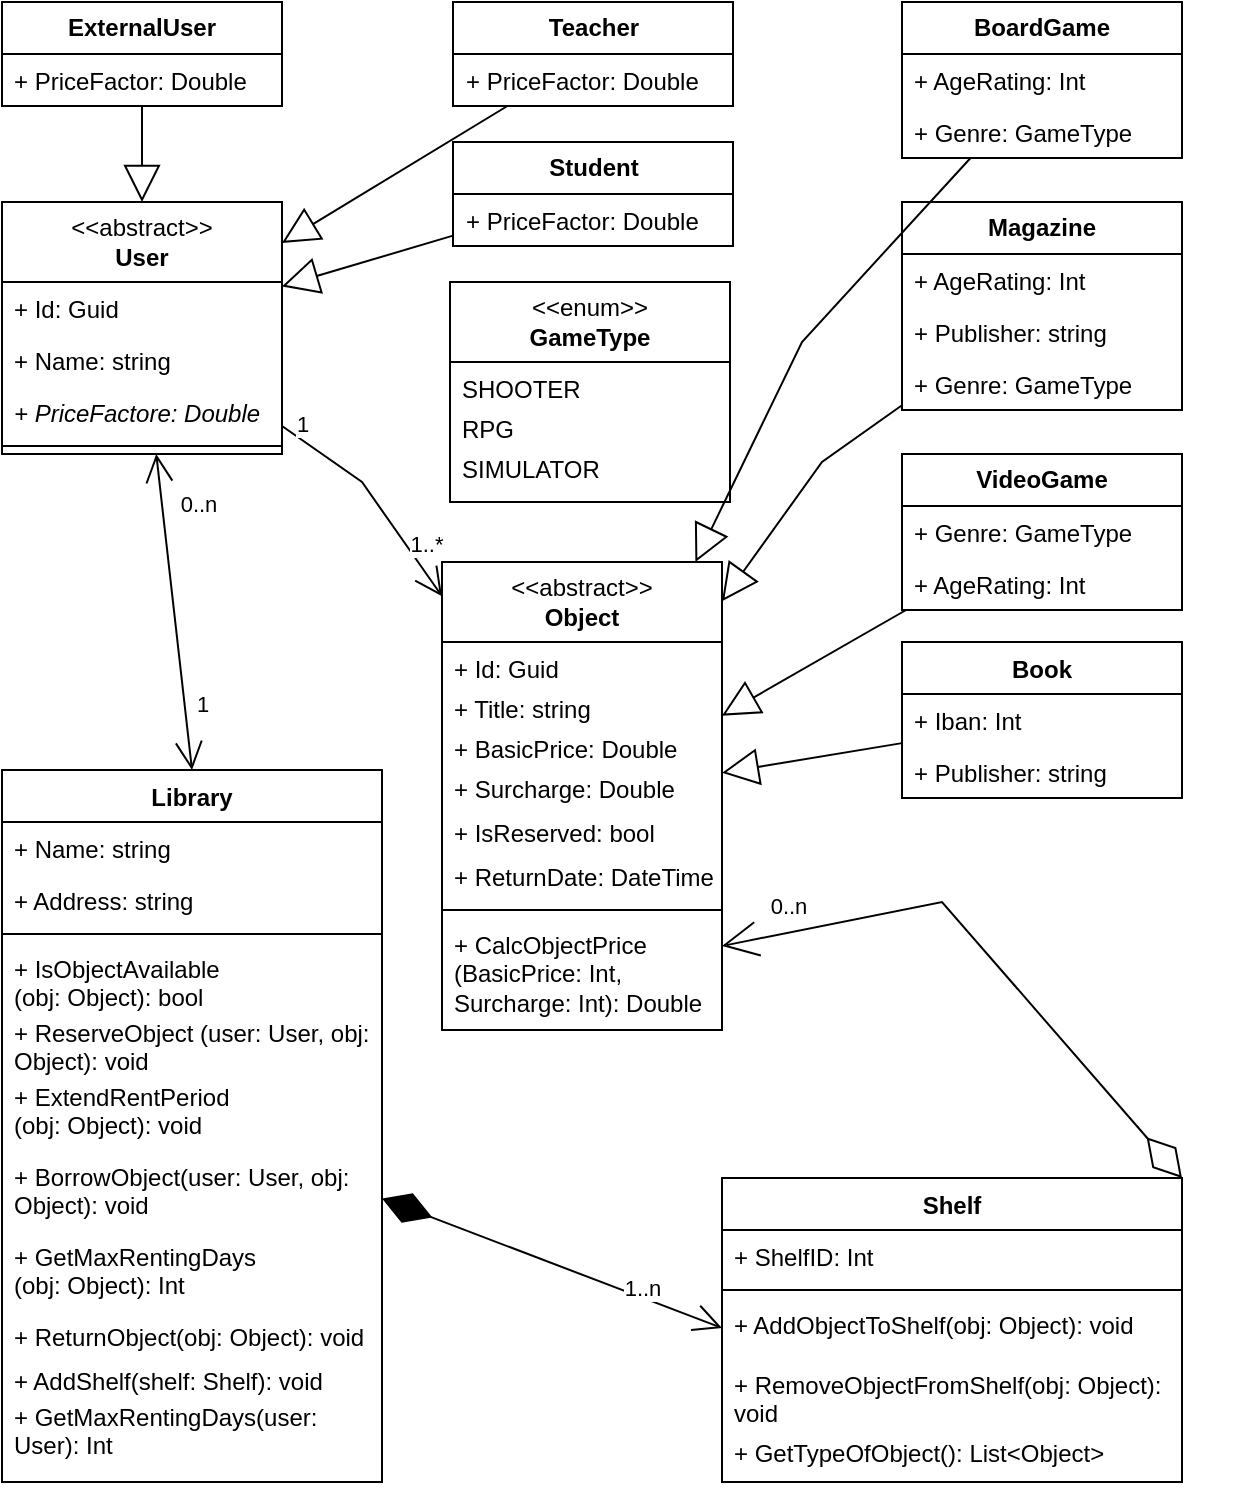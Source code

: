 <mxfile version="24.7.5">
  <diagram id="C5RBs43oDa-KdzZeNtuy" name="Page-1">
    <mxGraphModel dx="772" dy="852" grid="1" gridSize="10" guides="1" tooltips="1" connect="1" arrows="1" fold="1" page="1" pageScale="1" pageWidth="827" pageHeight="1169" math="0" shadow="0">
      <root>
        <mxCell id="WIyWlLk6GJQsqaUBKTNV-0" />
        <mxCell id="WIyWlLk6GJQsqaUBKTNV-1" parent="WIyWlLk6GJQsqaUBKTNV-0" />
        <mxCell id="iA9y576dWoLU5cUae08T-0" value="Library" style="swimlane;fontStyle=1;align=center;verticalAlign=top;childLayout=stackLayout;horizontal=1;startSize=26;horizontalStack=0;resizeParent=1;resizeParentMax=0;resizeLast=0;collapsible=1;marginBottom=0;whiteSpace=wrap;html=1;" parent="WIyWlLk6GJQsqaUBKTNV-1" vertex="1">
          <mxGeometry x="118" y="484" width="190" height="356" as="geometry" />
        </mxCell>
        <mxCell id="iA9y576dWoLU5cUae08T-1" value="+ Name: string" style="text;strokeColor=none;fillColor=none;align=left;verticalAlign=top;spacingLeft=4;spacingRight=4;overflow=hidden;rotatable=0;points=[[0,0.5],[1,0.5]];portConstraint=eastwest;whiteSpace=wrap;html=1;" parent="iA9y576dWoLU5cUae08T-0" vertex="1">
          <mxGeometry y="26" width="190" height="26" as="geometry" />
        </mxCell>
        <mxCell id="iA9y576dWoLU5cUae08T-2" value="+ Address: string" style="text;strokeColor=none;fillColor=none;align=left;verticalAlign=top;spacingLeft=4;spacingRight=4;overflow=hidden;rotatable=0;points=[[0,0.5],[1,0.5]];portConstraint=eastwest;whiteSpace=wrap;html=1;" parent="iA9y576dWoLU5cUae08T-0" vertex="1">
          <mxGeometry y="52" width="190" height="26" as="geometry" />
        </mxCell>
        <mxCell id="iA9y576dWoLU5cUae08T-3" value="" style="line;strokeWidth=1;fillColor=none;align=left;verticalAlign=middle;spacingTop=-1;spacingLeft=3;spacingRight=3;rotatable=0;labelPosition=right;points=[];portConstraint=eastwest;strokeColor=inherit;" parent="iA9y576dWoLU5cUae08T-0" vertex="1">
          <mxGeometry y="78" width="190" height="8" as="geometry" />
        </mxCell>
        <mxCell id="iA9y576dWoLU5cUae08T-12" value="+ IsObjectAvailable&lt;div&gt;(obj: Object): bool&lt;/div&gt;" style="text;strokeColor=none;fillColor=none;align=left;verticalAlign=top;spacingLeft=4;spacingRight=4;overflow=hidden;rotatable=0;points=[[0,0.5],[1,0.5]];portConstraint=eastwest;whiteSpace=wrap;html=1;" parent="iA9y576dWoLU5cUae08T-0" vertex="1">
          <mxGeometry y="86" width="190" height="32" as="geometry" />
        </mxCell>
        <mxCell id="8J3xCm_DZ5baT1amntx9-44" value="+ ReserveObject&amp;nbsp;&lt;span style=&quot;background-color: initial;&quot;&gt;(user: User, obj: Object): void&lt;/span&gt;" style="text;strokeColor=none;fillColor=none;align=left;verticalAlign=top;spacingLeft=4;spacingRight=4;overflow=hidden;rotatable=0;points=[[0,0.5],[1,0.5]];portConstraint=eastwest;whiteSpace=wrap;html=1;" parent="iA9y576dWoLU5cUae08T-0" vertex="1">
          <mxGeometry y="118" width="190" height="32" as="geometry" />
        </mxCell>
        <mxCell id="8J3xCm_DZ5baT1amntx9-46" value="+ ExtendRentPeriod&lt;div&gt;(obj: Object): void&lt;/div&gt;" style="text;strokeColor=none;fillColor=none;align=left;verticalAlign=top;spacingLeft=4;spacingRight=4;overflow=hidden;rotatable=0;points=[[0,0.5],[1,0.5]];portConstraint=eastwest;whiteSpace=wrap;html=1;" parent="iA9y576dWoLU5cUae08T-0" vertex="1">
          <mxGeometry y="150" width="190" height="40" as="geometry" />
        </mxCell>
        <mxCell id="8J3xCm_DZ5baT1amntx9-47" value="+ BorrowObject(user: User, obj: Object): void" style="text;strokeColor=none;fillColor=none;align=left;verticalAlign=top;spacingLeft=4;spacingRight=4;overflow=hidden;rotatable=0;points=[[0,0.5],[1,0.5]];portConstraint=eastwest;whiteSpace=wrap;html=1;" parent="iA9y576dWoLU5cUae08T-0" vertex="1">
          <mxGeometry y="190" width="190" height="40" as="geometry" />
        </mxCell>
        <mxCell id="8J3xCm_DZ5baT1amntx9-45" value="+ GetMaxRentingDays&lt;div&gt;(obj: Object): Int&lt;/div&gt;" style="text;strokeColor=none;fillColor=none;align=left;verticalAlign=top;spacingLeft=4;spacingRight=4;overflow=hidden;rotatable=0;points=[[0,0.5],[1,0.5]];portConstraint=eastwest;whiteSpace=wrap;html=1;" parent="iA9y576dWoLU5cUae08T-0" vertex="1">
          <mxGeometry y="230" width="190" height="40" as="geometry" />
        </mxCell>
        <mxCell id="8J3xCm_DZ5baT1amntx9-48" value="+ ReturnObject(obj: Object): void" style="text;strokeColor=none;fillColor=none;align=left;verticalAlign=top;spacingLeft=4;spacingRight=4;overflow=hidden;rotatable=0;points=[[0,0.5],[1,0.5]];portConstraint=eastwest;whiteSpace=wrap;html=1;" parent="iA9y576dWoLU5cUae08T-0" vertex="1">
          <mxGeometry y="270" width="190" height="22" as="geometry" />
        </mxCell>
        <mxCell id="xLUFj3bToXxIkOsj_zLY-5" value="+ AddShelf(shelf: Shelf): void" style="text;strokeColor=none;fillColor=none;align=left;verticalAlign=top;spacingLeft=4;spacingRight=4;overflow=hidden;rotatable=0;points=[[0,0.5],[1,0.5]];portConstraint=eastwest;whiteSpace=wrap;html=1;" vertex="1" parent="iA9y576dWoLU5cUae08T-0">
          <mxGeometry y="292" width="190" height="18" as="geometry" />
        </mxCell>
        <mxCell id="xLUFj3bToXxIkOsj_zLY-6" value="+ GetMaxRentingDays(user: User): Int" style="text;strokeColor=none;fillColor=none;align=left;verticalAlign=top;spacingLeft=4;spacingRight=4;overflow=hidden;rotatable=0;points=[[0,0.5],[1,0.5]];portConstraint=eastwest;whiteSpace=wrap;html=1;" vertex="1" parent="iA9y576dWoLU5cUae08T-0">
          <mxGeometry y="310" width="190" height="46" as="geometry" />
        </mxCell>
        <mxCell id="iA9y576dWoLU5cUae08T-13" value="&lt;b&gt;Book&lt;/b&gt;" style="swimlane;fontStyle=0;align=center;verticalAlign=top;childLayout=stackLayout;horizontal=1;startSize=26;horizontalStack=0;resizeParent=1;resizeParentMax=0;resizeLast=0;collapsible=1;marginBottom=0;whiteSpace=wrap;html=1;" parent="WIyWlLk6GJQsqaUBKTNV-1" vertex="1">
          <mxGeometry x="568" y="420" width="140" height="78" as="geometry" />
        </mxCell>
        <mxCell id="iA9y576dWoLU5cUae08T-15" value="+ Iban: Int" style="text;strokeColor=none;fillColor=none;align=left;verticalAlign=top;spacingLeft=4;spacingRight=4;overflow=hidden;rotatable=0;points=[[0,0.5],[1,0.5]];portConstraint=eastwest;whiteSpace=wrap;html=1;" parent="iA9y576dWoLU5cUae08T-13" vertex="1">
          <mxGeometry y="26" width="140" height="26" as="geometry" />
        </mxCell>
        <mxCell id="8J3xCm_DZ5baT1amntx9-32" value="+ Publisher: string" style="text;strokeColor=none;fillColor=none;align=left;verticalAlign=top;spacingLeft=4;spacingRight=4;overflow=hidden;rotatable=0;points=[[0,0.5],[1,0.5]];portConstraint=eastwest;whiteSpace=wrap;html=1;" parent="iA9y576dWoLU5cUae08T-13" vertex="1">
          <mxGeometry y="52" width="140" height="26" as="geometry" />
        </mxCell>
        <mxCell id="iA9y576dWoLU5cUae08T-18" value="&lt;b&gt;Shelf&lt;/b&gt;" style="swimlane;fontStyle=0;align=center;verticalAlign=top;childLayout=stackLayout;horizontal=1;startSize=26;horizontalStack=0;resizeParent=1;resizeParentMax=0;resizeLast=0;collapsible=1;marginBottom=0;whiteSpace=wrap;html=1;" parent="WIyWlLk6GJQsqaUBKTNV-1" vertex="1">
          <mxGeometry x="478" y="688" width="230" height="152" as="geometry" />
        </mxCell>
        <mxCell id="iA9y576dWoLU5cUae08T-19" value="+ ShelfID: Int" style="text;strokeColor=none;fillColor=none;align=left;verticalAlign=top;spacingLeft=4;spacingRight=4;overflow=hidden;rotatable=0;points=[[0,0.5],[1,0.5]];portConstraint=eastwest;whiteSpace=wrap;html=1;" parent="iA9y576dWoLU5cUae08T-18" vertex="1">
          <mxGeometry y="26" width="230" height="26" as="geometry" />
        </mxCell>
        <mxCell id="iA9y576dWoLU5cUae08T-20" value="" style="line;strokeWidth=1;fillColor=none;align=left;verticalAlign=middle;spacingTop=-1;spacingLeft=3;spacingRight=3;rotatable=0;labelPosition=right;points=[];portConstraint=eastwest;strokeColor=inherit;" parent="iA9y576dWoLU5cUae08T-18" vertex="1">
          <mxGeometry y="52" width="230" height="8" as="geometry" />
        </mxCell>
        <mxCell id="iA9y576dWoLU5cUae08T-21" value="+ AddObjectToShelf(obj: Object): void" style="text;strokeColor=none;fillColor=none;align=left;verticalAlign=top;spacingLeft=4;spacingRight=4;overflow=hidden;rotatable=0;points=[[0,0.5],[1,0.5]];portConstraint=eastwest;whiteSpace=wrap;html=1;" parent="iA9y576dWoLU5cUae08T-18" vertex="1">
          <mxGeometry y="60" width="230" height="30" as="geometry" />
        </mxCell>
        <mxCell id="iA9y576dWoLU5cUae08T-22" value="+ RemoveObjectFromShelf(obj: Object): void" style="text;strokeColor=none;fillColor=none;align=left;verticalAlign=top;spacingLeft=4;spacingRight=4;overflow=hidden;rotatable=0;points=[[0,0.5],[1,0.5]];portConstraint=eastwest;whiteSpace=wrap;html=1;" parent="iA9y576dWoLU5cUae08T-18" vertex="1">
          <mxGeometry y="90" width="230" height="34" as="geometry" />
        </mxCell>
        <mxCell id="iA9y576dWoLU5cUae08T-23" value="+ GetTypeOfObject(): List&amp;lt;Object&amp;gt;" style="text;strokeColor=none;fillColor=none;align=left;verticalAlign=top;spacingLeft=4;spacingRight=4;overflow=hidden;rotatable=0;points=[[0,0.5],[1,0.5]];portConstraint=eastwest;whiteSpace=wrap;html=1;" parent="iA9y576dWoLU5cUae08T-18" vertex="1">
          <mxGeometry y="124" width="230" height="28" as="geometry" />
        </mxCell>
        <mxCell id="iA9y576dWoLU5cUae08T-24" value="" style="endArrow=diamondThin;endFill=1;endSize=24;html=1;rounded=0;startArrow=open;startFill=0;sourcePerimeterSpacing=8;startSize=12;fontStyle=4;exitX=0;exitY=0.5;exitDx=0;exitDy=0;" parent="WIyWlLk6GJQsqaUBKTNV-1" source="iA9y576dWoLU5cUae08T-21" target="iA9y576dWoLU5cUae08T-0" edge="1">
          <mxGeometry x="0.035" y="-14" width="160" relative="1" as="geometry">
            <mxPoint x="468" y="743" as="sourcePoint" />
            <mxPoint x="276" y="920" as="targetPoint" />
            <Array as="points" />
            <mxPoint as="offset" />
          </mxGeometry>
        </mxCell>
        <mxCell id="iA9y576dWoLU5cUae08T-25" value="1..n" style="edgeLabel;html=1;align=center;verticalAlign=middle;resizable=0;points=[];" parent="iA9y576dWoLU5cUae08T-24" vertex="1" connectable="0">
          <mxGeometry x="0.015" relative="1" as="geometry">
            <mxPoint x="46" y="13" as="offset" />
          </mxGeometry>
        </mxCell>
        <mxCell id="iA9y576dWoLU5cUae08T-26" value="" style="endArrow=diamondThin;endFill=0;endSize=24;html=1;rounded=0;entryX=1;entryY=0;entryDx=0;entryDy=0;startArrow=open;startFill=0;sourcePerimeterSpacing=0;targetPerimeterSpacing=0;startSize=16;" parent="WIyWlLk6GJQsqaUBKTNV-1" source="8J3xCm_DZ5baT1amntx9-26" target="iA9y576dWoLU5cUae08T-18" edge="1">
          <mxGeometry width="160" relative="1" as="geometry">
            <mxPoint x="618" y="630" as="sourcePoint" />
            <mxPoint x="336.0" y="980" as="targetPoint" />
            <Array as="points">
              <mxPoint x="588" y="550" />
            </Array>
          </mxGeometry>
        </mxCell>
        <mxCell id="iA9y576dWoLU5cUae08T-27" value="0..n" style="edgeLabel;html=1;align=center;verticalAlign=middle;resizable=0;points=[];" parent="iA9y576dWoLU5cUae08T-26" vertex="1" connectable="0">
          <mxGeometry x="-0.58" y="-1" relative="1" as="geometry">
            <mxPoint x="-28" y="-9" as="offset" />
          </mxGeometry>
        </mxCell>
        <mxCell id="iA9y576dWoLU5cUae08T-32" value="" style="endArrow=open;endFill=1;endSize=12;html=1;rounded=0;startArrow=open;startFill=0;startSize=12;exitX=0.5;exitY=0;exitDx=0;exitDy=0;" parent="WIyWlLk6GJQsqaUBKTNV-1" source="iA9y576dWoLU5cUae08T-0" target="ipZN5dD5y0FlaCoUoLx6-0" edge="1">
          <mxGeometry width="160" relative="1" as="geometry">
            <mxPoint x="285.589" y="990.0" as="sourcePoint" />
            <mxPoint x="178.001" y="680" as="targetPoint" />
            <Array as="points" />
          </mxGeometry>
        </mxCell>
        <mxCell id="iA9y576dWoLU5cUae08T-33" value="0..n" style="edgeLabel;html=1;align=center;verticalAlign=middle;resizable=0;points=[];" parent="iA9y576dWoLU5cUae08T-32" vertex="1" connectable="0">
          <mxGeometry x="0.7" y="-3" relative="1" as="geometry">
            <mxPoint x="15" y="1" as="offset" />
          </mxGeometry>
        </mxCell>
        <mxCell id="iA9y576dWoLU5cUae08T-34" value="1" style="edgeLabel;html=1;align=center;verticalAlign=middle;resizable=0;points=[];" parent="iA9y576dWoLU5cUae08T-32" vertex="1" connectable="0">
          <mxGeometry x="-0.7" y="2" relative="1" as="geometry">
            <mxPoint x="9" y="-10" as="offset" />
          </mxGeometry>
        </mxCell>
        <mxCell id="ipZN5dD5y0FlaCoUoLx6-0" value="&amp;lt;&amp;lt;abstract&amp;gt;&lt;span style=&quot;background-color: initial;&quot;&gt;&amp;gt;&lt;/span&gt;&lt;div&gt;&lt;span style=&quot;background-color: initial;&quot;&gt;&lt;b&gt;User&lt;/b&gt;&lt;/span&gt;&lt;/div&gt;" style="swimlane;fontStyle=0;childLayout=stackLayout;horizontal=1;startSize=40;fillColor=none;horizontalStack=0;resizeParent=1;resizeParentMax=0;resizeLast=0;collapsible=1;marginBottom=0;whiteSpace=wrap;html=1;" parent="WIyWlLk6GJQsqaUBKTNV-1" vertex="1">
          <mxGeometry x="118" y="200" width="140" height="126" as="geometry" />
        </mxCell>
        <mxCell id="ipZN5dD5y0FlaCoUoLx6-2" value="+ Id: Guid" style="text;strokeColor=none;fillColor=none;align=left;verticalAlign=top;spacingLeft=4;spacingRight=4;overflow=hidden;rotatable=0;points=[[0,0.5],[1,0.5]];portConstraint=eastwest;whiteSpace=wrap;html=1;" parent="ipZN5dD5y0FlaCoUoLx6-0" vertex="1">
          <mxGeometry y="40" width="140" height="26" as="geometry" />
        </mxCell>
        <mxCell id="ipZN5dD5y0FlaCoUoLx6-1" value="+ Name: string" style="text;strokeColor=none;fillColor=none;align=left;verticalAlign=top;spacingLeft=4;spacingRight=4;overflow=hidden;rotatable=0;points=[[0,0.5],[1,0.5]];portConstraint=eastwest;whiteSpace=wrap;html=1;" parent="ipZN5dD5y0FlaCoUoLx6-0" vertex="1">
          <mxGeometry y="66" width="140" height="26" as="geometry" />
        </mxCell>
        <mxCell id="xLUFj3bToXxIkOsj_zLY-0" value="&lt;i&gt;+ PriceFactore: Double&lt;/i&gt;" style="text;strokeColor=none;fillColor=none;align=left;verticalAlign=top;spacingLeft=4;spacingRight=4;overflow=hidden;rotatable=0;points=[[0,0.5],[1,0.5]];portConstraint=eastwest;whiteSpace=wrap;html=1;" vertex="1" parent="ipZN5dD5y0FlaCoUoLx6-0">
          <mxGeometry y="92" width="140" height="26" as="geometry" />
        </mxCell>
        <mxCell id="8J3xCm_DZ5baT1amntx9-21" value="" style="line;strokeWidth=1;fillColor=none;align=left;verticalAlign=middle;spacingTop=-1;spacingLeft=3;spacingRight=3;rotatable=0;labelPosition=right;points=[];portConstraint=eastwest;strokeColor=inherit;" parent="ipZN5dD5y0FlaCoUoLx6-0" vertex="1">
          <mxGeometry y="118" width="140" height="8" as="geometry" />
        </mxCell>
        <mxCell id="ipZN5dD5y0FlaCoUoLx6-4" value="&lt;b&gt;Magazine&lt;/b&gt;" style="swimlane;fontStyle=0;childLayout=stackLayout;horizontal=1;startSize=26;fillColor=none;horizontalStack=0;resizeParent=1;resizeParentMax=0;resizeLast=0;collapsible=1;marginBottom=0;whiteSpace=wrap;html=1;" parent="WIyWlLk6GJQsqaUBKTNV-1" vertex="1">
          <mxGeometry x="568" y="200" width="140" height="104" as="geometry" />
        </mxCell>
        <mxCell id="vjiqGr3REXcOK0PDddN1-1" value="+ AgeRating: Int" style="text;strokeColor=none;fillColor=none;align=left;verticalAlign=top;spacingLeft=4;spacingRight=4;overflow=hidden;rotatable=0;points=[[0,0.5],[1,0.5]];portConstraint=eastwest;whiteSpace=wrap;html=1;" parent="ipZN5dD5y0FlaCoUoLx6-4" vertex="1">
          <mxGeometry y="26" width="140" height="26" as="geometry" />
        </mxCell>
        <mxCell id="ipZN5dD5y0FlaCoUoLx6-5" value="+ Publisher: string" style="text;strokeColor=none;fillColor=none;align=left;verticalAlign=top;spacingLeft=4;spacingRight=4;overflow=hidden;rotatable=0;points=[[0,0.5],[1,0.5]];portConstraint=eastwest;whiteSpace=wrap;html=1;" parent="ipZN5dD5y0FlaCoUoLx6-4" vertex="1">
          <mxGeometry y="52" width="140" height="26" as="geometry" />
        </mxCell>
        <mxCell id="8J3xCm_DZ5baT1amntx9-59" value="+ Genre: GameType&amp;nbsp;" style="text;strokeColor=none;fillColor=none;align=left;verticalAlign=top;spacingLeft=4;spacingRight=4;overflow=hidden;rotatable=0;points=[[0,0.5],[1,0.5]];portConstraint=eastwest;whiteSpace=wrap;html=1;" parent="ipZN5dD5y0FlaCoUoLx6-4" vertex="1">
          <mxGeometry y="78" width="140" height="26" as="geometry" />
        </mxCell>
        <mxCell id="ipZN5dD5y0FlaCoUoLx6-8" value="&lt;b&gt;BoardGame&lt;/b&gt;" style="swimlane;fontStyle=0;childLayout=stackLayout;horizontal=1;startSize=26;fillColor=none;horizontalStack=0;resizeParent=1;resizeParentMax=0;resizeLast=0;collapsible=1;marginBottom=0;whiteSpace=wrap;html=1;" parent="WIyWlLk6GJQsqaUBKTNV-1" vertex="1">
          <mxGeometry x="568" y="100" width="140" height="78" as="geometry" />
        </mxCell>
        <mxCell id="ipZN5dD5y0FlaCoUoLx6-11" value="+ AgeRating: Int" style="text;strokeColor=none;fillColor=none;align=left;verticalAlign=top;spacingLeft=4;spacingRight=4;overflow=hidden;rotatable=0;points=[[0,0.5],[1,0.5]];portConstraint=eastwest;whiteSpace=wrap;html=1;" parent="ipZN5dD5y0FlaCoUoLx6-8" vertex="1">
          <mxGeometry y="26" width="140" height="26" as="geometry" />
        </mxCell>
        <mxCell id="8J3xCm_DZ5baT1amntx9-31" value="+ Genre: GameType&amp;nbsp;" style="text;strokeColor=none;fillColor=none;align=left;verticalAlign=top;spacingLeft=4;spacingRight=4;overflow=hidden;rotatable=0;points=[[0,0.5],[1,0.5]];portConstraint=eastwest;whiteSpace=wrap;html=1;" parent="ipZN5dD5y0FlaCoUoLx6-8" vertex="1">
          <mxGeometry y="52" width="140" height="26" as="geometry" />
        </mxCell>
        <mxCell id="ipZN5dD5y0FlaCoUoLx6-12" value="&lt;b&gt;VideoGame&lt;/b&gt;" style="swimlane;fontStyle=0;childLayout=stackLayout;horizontal=1;startSize=26;fillColor=none;horizontalStack=0;resizeParent=1;resizeParentMax=0;resizeLast=0;collapsible=1;marginBottom=0;whiteSpace=wrap;html=1;" parent="WIyWlLk6GJQsqaUBKTNV-1" vertex="1">
          <mxGeometry x="568" y="326" width="140" height="78" as="geometry" />
        </mxCell>
        <mxCell id="vjiqGr3REXcOK0PDddN1-0" value="+ Genre: GameType&amp;nbsp;" style="text;strokeColor=none;fillColor=none;align=left;verticalAlign=top;spacingLeft=4;spacingRight=4;overflow=hidden;rotatable=0;points=[[0,0.5],[1,0.5]];portConstraint=eastwest;whiteSpace=wrap;html=1;" parent="ipZN5dD5y0FlaCoUoLx6-12" vertex="1">
          <mxGeometry y="26" width="140" height="26" as="geometry" />
        </mxCell>
        <mxCell id="vjiqGr3REXcOK0PDddN1-2" value="+ AgeRating: Int" style="text;strokeColor=none;fillColor=none;align=left;verticalAlign=top;spacingLeft=4;spacingRight=4;overflow=hidden;rotatable=0;points=[[0,0.5],[1,0.5]];portConstraint=eastwest;whiteSpace=wrap;html=1;" parent="ipZN5dD5y0FlaCoUoLx6-12" vertex="1">
          <mxGeometry y="52" width="140" height="26" as="geometry" />
        </mxCell>
        <mxCell id="ipZN5dD5y0FlaCoUoLx6-16" value="&lt;b&gt;ExternalUser&lt;/b&gt;" style="swimlane;fontStyle=0;childLayout=stackLayout;horizontal=1;startSize=26;fillColor=none;horizontalStack=0;resizeParent=1;resizeParentMax=0;resizeLast=0;collapsible=1;marginBottom=0;whiteSpace=wrap;html=1;" parent="WIyWlLk6GJQsqaUBKTNV-1" vertex="1">
          <mxGeometry x="118" y="100" width="140" height="52" as="geometry" />
        </mxCell>
        <mxCell id="xLUFj3bToXxIkOsj_zLY-1" value="+ PriceFactor: Double" style="text;strokeColor=none;fillColor=none;align=left;verticalAlign=top;spacingLeft=4;spacingRight=4;overflow=hidden;rotatable=0;points=[[0,0.5],[1,0.5]];portConstraint=eastwest;whiteSpace=wrap;html=1;" vertex="1" parent="ipZN5dD5y0FlaCoUoLx6-16">
          <mxGeometry y="26" width="140" height="26" as="geometry" />
        </mxCell>
        <mxCell id="ipZN5dD5y0FlaCoUoLx6-20" value="&lt;b&gt;Student&lt;/b&gt;" style="swimlane;fontStyle=0;childLayout=stackLayout;horizontal=1;startSize=26;fillColor=none;horizontalStack=0;resizeParent=1;resizeParentMax=0;resizeLast=0;collapsible=1;marginBottom=0;whiteSpace=wrap;html=1;" parent="WIyWlLk6GJQsqaUBKTNV-1" vertex="1">
          <mxGeometry x="343.5" y="170" width="140" height="52" as="geometry" />
        </mxCell>
        <mxCell id="xLUFj3bToXxIkOsj_zLY-4" value="+ PriceFactor: Double" style="text;strokeColor=none;fillColor=none;align=left;verticalAlign=top;spacingLeft=4;spacingRight=4;overflow=hidden;rotatable=0;points=[[0,0.5],[1,0.5]];portConstraint=eastwest;whiteSpace=wrap;html=1;" vertex="1" parent="ipZN5dD5y0FlaCoUoLx6-20">
          <mxGeometry y="26" width="140" height="26" as="geometry" />
        </mxCell>
        <mxCell id="ipZN5dD5y0FlaCoUoLx6-24" value="&lt;b&gt;Teacher&lt;/b&gt;" style="swimlane;fontStyle=0;childLayout=stackLayout;horizontal=1;startSize=26;fillColor=none;horizontalStack=0;resizeParent=1;resizeParentMax=0;resizeLast=0;collapsible=1;marginBottom=0;whiteSpace=wrap;html=1;" parent="WIyWlLk6GJQsqaUBKTNV-1" vertex="1">
          <mxGeometry x="343.5" y="100" width="140" height="52" as="geometry" />
        </mxCell>
        <mxCell id="xLUFj3bToXxIkOsj_zLY-3" value="+ PriceFactor: Double" style="text;strokeColor=none;fillColor=none;align=left;verticalAlign=top;spacingLeft=4;spacingRight=4;overflow=hidden;rotatable=0;points=[[0,0.5],[1,0.5]];portConstraint=eastwest;whiteSpace=wrap;html=1;" vertex="1" parent="ipZN5dD5y0FlaCoUoLx6-24">
          <mxGeometry y="26" width="140" height="26" as="geometry" />
        </mxCell>
        <mxCell id="ipZN5dD5y0FlaCoUoLx6-28" value="" style="endArrow=block;endSize=16;endFill=0;html=1;rounded=0;" parent="WIyWlLk6GJQsqaUBKTNV-1" source="ipZN5dD5y0FlaCoUoLx6-16" target="ipZN5dD5y0FlaCoUoLx6-0" edge="1">
          <mxGeometry width="160" relative="1" as="geometry">
            <mxPoint x="324" y="600" as="sourcePoint" />
            <mxPoint x="184" y="268" as="targetPoint" />
          </mxGeometry>
        </mxCell>
        <mxCell id="ipZN5dD5y0FlaCoUoLx6-29" value="" style="endArrow=block;endSize=16;endFill=0;html=1;rounded=0;" parent="WIyWlLk6GJQsqaUBKTNV-1" source="ipZN5dD5y0FlaCoUoLx6-24" target="ipZN5dD5y0FlaCoUoLx6-0" edge="1">
          <mxGeometry width="160" relative="1" as="geometry">
            <mxPoint x="328" y="180.0" as="sourcePoint" />
            <mxPoint x="464" y="530" as="targetPoint" />
          </mxGeometry>
        </mxCell>
        <mxCell id="ipZN5dD5y0FlaCoUoLx6-30" value="" style="endArrow=block;endSize=16;endFill=0;html=1;rounded=0;" parent="WIyWlLk6GJQsqaUBKTNV-1" source="ipZN5dD5y0FlaCoUoLx6-20" target="ipZN5dD5y0FlaCoUoLx6-0" edge="1">
          <mxGeometry width="160" relative="1" as="geometry">
            <mxPoint x="313.6" y="240" as="sourcePoint" />
            <mxPoint x="529" y="530" as="targetPoint" />
          </mxGeometry>
        </mxCell>
        <mxCell id="8J3xCm_DZ5baT1amntx9-0" value="&amp;lt;&amp;lt;abstract&amp;gt;&amp;gt;&lt;div&gt;&lt;b&gt;Object&lt;/b&gt;&lt;/div&gt;" style="swimlane;fontStyle=0;childLayout=stackLayout;horizontal=1;startSize=40;fillColor=none;horizontalStack=0;resizeParent=1;resizeParentMax=0;resizeLast=0;collapsible=1;marginBottom=0;whiteSpace=wrap;html=1;" parent="WIyWlLk6GJQsqaUBKTNV-1" vertex="1">
          <mxGeometry x="338" y="380" width="140" height="234" as="geometry" />
        </mxCell>
        <mxCell id="8J3xCm_DZ5baT1amntx9-1" value="+ Id: Guid" style="text;strokeColor=none;fillColor=none;align=left;verticalAlign=top;spacingLeft=4;spacingRight=4;overflow=hidden;rotatable=0;points=[[0,0.5],[1,0.5]];portConstraint=eastwest;whiteSpace=wrap;html=1;" parent="8J3xCm_DZ5baT1amntx9-0" vertex="1">
          <mxGeometry y="40" width="140" height="20" as="geometry" />
        </mxCell>
        <mxCell id="8J3xCm_DZ5baT1amntx9-2" value="+ Title: string" style="text;strokeColor=none;fillColor=none;align=left;verticalAlign=top;spacingLeft=4;spacingRight=4;overflow=hidden;rotatable=0;points=[[0,0.5],[1,0.5]];portConstraint=eastwest;whiteSpace=wrap;html=1;" parent="8J3xCm_DZ5baT1amntx9-0" vertex="1">
          <mxGeometry y="60" width="140" height="20" as="geometry" />
        </mxCell>
        <mxCell id="8J3xCm_DZ5baT1amntx9-6" value="+ BasicPrice: Double" style="text;strokeColor=none;fillColor=none;align=left;verticalAlign=top;spacingLeft=4;spacingRight=4;overflow=hidden;rotatable=0;points=[[0,0.5],[1,0.5]];portConstraint=eastwest;whiteSpace=wrap;html=1;" parent="8J3xCm_DZ5baT1amntx9-0" vertex="1">
          <mxGeometry y="80" width="140" height="20" as="geometry" />
        </mxCell>
        <mxCell id="8J3xCm_DZ5baT1amntx9-50" value="+ Surcharge: Double" style="text;strokeColor=none;fillColor=none;align=left;verticalAlign=top;spacingLeft=4;spacingRight=4;overflow=hidden;rotatable=0;points=[[0,0.5],[1,0.5]];portConstraint=eastwest;whiteSpace=wrap;html=1;" parent="8J3xCm_DZ5baT1amntx9-0" vertex="1">
          <mxGeometry y="100" width="140" height="22" as="geometry" />
        </mxCell>
        <mxCell id="8J3xCm_DZ5baT1amntx9-3" value="+ IsReserved: bool" style="text;strokeColor=none;fillColor=none;align=left;verticalAlign=top;spacingLeft=4;spacingRight=4;overflow=hidden;rotatable=0;points=[[0,0.5],[1,0.5]];portConstraint=eastwest;whiteSpace=wrap;html=1;" parent="8J3xCm_DZ5baT1amntx9-0" vertex="1">
          <mxGeometry y="122" width="140" height="22" as="geometry" />
        </mxCell>
        <mxCell id="8J3xCm_DZ5baT1amntx9-17" value="+ ReturnDate: DateTime" style="text;strokeColor=none;fillColor=none;align=left;verticalAlign=top;spacingLeft=4;spacingRight=4;overflow=hidden;rotatable=0;points=[[0,0.5],[1,0.5]];portConstraint=eastwest;whiteSpace=wrap;html=1;" parent="8J3xCm_DZ5baT1amntx9-0" vertex="1">
          <mxGeometry y="144" width="140" height="26" as="geometry" />
        </mxCell>
        <mxCell id="8J3xCm_DZ5baT1amntx9-20" value="" style="line;strokeWidth=1;fillColor=none;align=left;verticalAlign=middle;spacingTop=-1;spacingLeft=3;spacingRight=3;rotatable=0;labelPosition=right;points=[];portConstraint=eastwest;strokeColor=inherit;" parent="8J3xCm_DZ5baT1amntx9-0" vertex="1">
          <mxGeometry y="170" width="140" height="8" as="geometry" />
        </mxCell>
        <mxCell id="8J3xCm_DZ5baT1amntx9-26" value="+ CalcObjectPrice&lt;div&gt;(BasicPrice: Int, Surcharge: Int): Double&lt;/div&gt;" style="text;strokeColor=none;fillColor=none;align=left;verticalAlign=top;spacingLeft=4;spacingRight=4;overflow=hidden;rotatable=0;points=[[0,0.5],[1,0.5]];portConstraint=eastwest;whiteSpace=wrap;html=1;" parent="8J3xCm_DZ5baT1amntx9-0" vertex="1">
          <mxGeometry y="178" width="140" height="56" as="geometry" />
        </mxCell>
        <mxCell id="8J3xCm_DZ5baT1amntx9-12" value="" style="endArrow=block;endSize=16;endFill=0;html=1;rounded=0;" parent="WIyWlLk6GJQsqaUBKTNV-1" source="ipZN5dD5y0FlaCoUoLx6-8" target="8J3xCm_DZ5baT1amntx9-0" edge="1">
          <mxGeometry width="160" relative="1" as="geometry">
            <mxPoint x="546" y="690" as="sourcePoint" />
            <mxPoint x="436" y="640" as="targetPoint" />
            <Array as="points">
              <mxPoint x="518" y="270" />
            </Array>
          </mxGeometry>
        </mxCell>
        <mxCell id="8J3xCm_DZ5baT1amntx9-13" value="" style="endArrow=block;endSize=16;endFill=0;html=1;rounded=0;" parent="WIyWlLk6GJQsqaUBKTNV-1" source="iA9y576dWoLU5cUae08T-13" target="8J3xCm_DZ5baT1amntx9-0" edge="1">
          <mxGeometry width="160" relative="1" as="geometry">
            <mxPoint x="583" y="692" as="sourcePoint" />
            <mxPoint x="486" y="670" as="targetPoint" />
          </mxGeometry>
        </mxCell>
        <mxCell id="8J3xCm_DZ5baT1amntx9-14" value="" style="endArrow=block;endSize=16;endFill=0;html=1;rounded=0;" parent="WIyWlLk6GJQsqaUBKTNV-1" source="ipZN5dD5y0FlaCoUoLx6-12" target="8J3xCm_DZ5baT1amntx9-0" edge="1">
          <mxGeometry width="160" relative="1" as="geometry">
            <mxPoint x="613" y="670" as="sourcePoint" />
            <mxPoint x="516" y="648" as="targetPoint" />
          </mxGeometry>
        </mxCell>
        <mxCell id="8J3xCm_DZ5baT1amntx9-15" value="" style="endArrow=block;endSize=16;endFill=0;html=1;rounded=0;" parent="WIyWlLk6GJQsqaUBKTNV-1" source="ipZN5dD5y0FlaCoUoLx6-4" target="8J3xCm_DZ5baT1amntx9-0" edge="1">
          <mxGeometry width="160" relative="1" as="geometry">
            <mxPoint x="604.5" y="662" as="sourcePoint" />
            <mxPoint x="507.5" y="640" as="targetPoint" />
            <Array as="points">
              <mxPoint x="528" y="330" />
            </Array>
          </mxGeometry>
        </mxCell>
        <mxCell id="8J3xCm_DZ5baT1amntx9-16" value="" style="endArrow=open;endFill=1;endSize=12;html=1;rounded=0;" parent="WIyWlLk6GJQsqaUBKTNV-1" source="ipZN5dD5y0FlaCoUoLx6-0" target="8J3xCm_DZ5baT1amntx9-0" edge="1">
          <mxGeometry width="160" relative="1" as="geometry">
            <mxPoint x="436" y="670" as="sourcePoint" />
            <mxPoint x="596" y="670" as="targetPoint" />
            <Array as="points">
              <mxPoint x="298" y="340" />
            </Array>
          </mxGeometry>
        </mxCell>
        <mxCell id="xLUFj3bToXxIkOsj_zLY-7" value="1" style="edgeLabel;html=1;align=center;verticalAlign=middle;resizable=0;points=[];" vertex="1" connectable="0" parent="8J3xCm_DZ5baT1amntx9-16">
          <mxGeometry x="-0.82" y="2" relative="1" as="geometry">
            <mxPoint y="-6" as="offset" />
          </mxGeometry>
        </mxCell>
        <mxCell id="xLUFj3bToXxIkOsj_zLY-8" value="1..*" style="edgeLabel;html=1;align=center;verticalAlign=middle;resizable=0;points=[];" vertex="1" connectable="0" parent="8J3xCm_DZ5baT1amntx9-16">
          <mxGeometry x="0.676" relative="1" as="geometry">
            <mxPoint x="3" y="-11" as="offset" />
          </mxGeometry>
        </mxCell>
        <mxCell id="8J3xCm_DZ5baT1amntx9-33" value="&amp;lt;&amp;lt;enum&amp;gt;&amp;gt;&lt;div&gt;&lt;b&gt;GameType&lt;/b&gt;&lt;/div&gt;" style="swimlane;fontStyle=0;childLayout=stackLayout;horizontal=1;startSize=40;fillColor=none;horizontalStack=0;resizeParent=1;resizeParentMax=0;resizeLast=0;collapsible=1;marginBottom=0;whiteSpace=wrap;html=1;" parent="WIyWlLk6GJQsqaUBKTNV-1" vertex="1">
          <mxGeometry x="342" y="240" width="140" height="110" as="geometry" />
        </mxCell>
        <mxCell id="8J3xCm_DZ5baT1amntx9-35" value="SHOOTER" style="text;strokeColor=none;fillColor=none;align=left;verticalAlign=top;spacingLeft=4;spacingRight=4;overflow=hidden;rotatable=0;points=[[0,0.5],[1,0.5]];portConstraint=eastwest;whiteSpace=wrap;html=1;" parent="8J3xCm_DZ5baT1amntx9-33" vertex="1">
          <mxGeometry y="40" width="140" height="20" as="geometry" />
        </mxCell>
        <mxCell id="8J3xCm_DZ5baT1amntx9-36" value="RPG" style="text;strokeColor=none;fillColor=none;align=left;verticalAlign=top;spacingLeft=4;spacingRight=4;overflow=hidden;rotatable=0;points=[[0,0.5],[1,0.5]];portConstraint=eastwest;whiteSpace=wrap;html=1;" parent="8J3xCm_DZ5baT1amntx9-33" vertex="1">
          <mxGeometry y="60" width="140" height="20" as="geometry" />
        </mxCell>
        <mxCell id="8J3xCm_DZ5baT1amntx9-37" value="SIMULATOR" style="text;strokeColor=none;fillColor=none;align=left;verticalAlign=top;spacingLeft=4;spacingRight=4;overflow=hidden;rotatable=0;points=[[0,0.5],[1,0.5]];portConstraint=eastwest;whiteSpace=wrap;html=1;" parent="8J3xCm_DZ5baT1amntx9-33" vertex="1">
          <mxGeometry y="80" width="140" height="30" as="geometry" />
        </mxCell>
      </root>
    </mxGraphModel>
  </diagram>
</mxfile>
